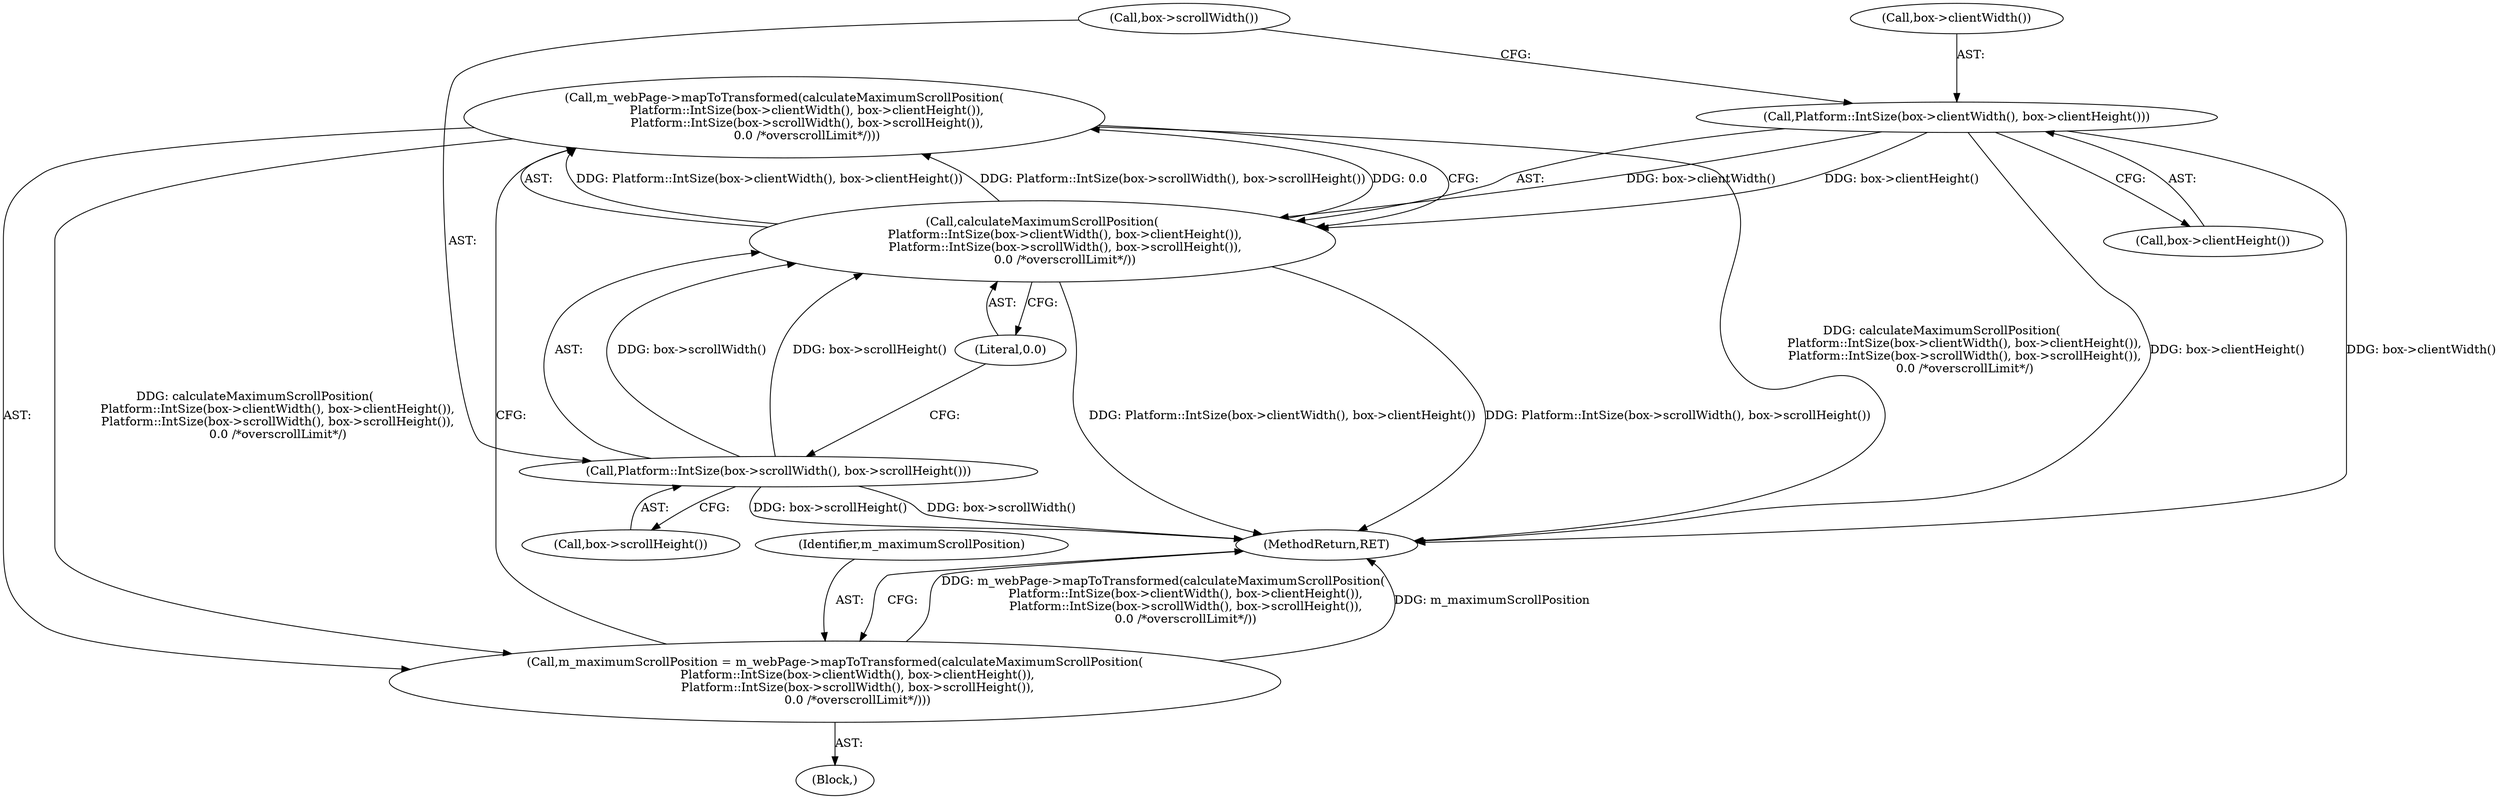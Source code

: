 digraph "1_Chrome_3057be01bcbbd1d0938afb489e18f2ca6d9b8229@del" {
"1000265" [label="(Call,m_webPage->mapToTransformed(calculateMaximumScrollPosition(\n            Platform::IntSize(box->clientWidth(), box->clientHeight()),\n            Platform::IntSize(box->scrollWidth(), box->scrollHeight()),\n            0.0 /*overscrollLimit*/)))"];
"1000266" [label="(Call,calculateMaximumScrollPosition(\n            Platform::IntSize(box->clientWidth(), box->clientHeight()),\n            Platform::IntSize(box->scrollWidth(), box->scrollHeight()),\n            0.0 /*overscrollLimit*/))"];
"1000267" [label="(Call,Platform::IntSize(box->clientWidth(), box->clientHeight()))"];
"1000270" [label="(Call,Platform::IntSize(box->scrollWidth(), box->scrollHeight()))"];
"1000263" [label="(Call,m_maximumScrollPosition = m_webPage->mapToTransformed(calculateMaximumScrollPosition(\n            Platform::IntSize(box->clientWidth(), box->clientHeight()),\n            Platform::IntSize(box->scrollWidth(), box->scrollHeight()),\n            0.0 /*overscrollLimit*/)))"];
"1000265" [label="(Call,m_webPage->mapToTransformed(calculateMaximumScrollPosition(\n            Platform::IntSize(box->clientWidth(), box->clientHeight()),\n            Platform::IntSize(box->scrollWidth(), box->scrollHeight()),\n            0.0 /*overscrollLimit*/)))"];
"1000264" [label="(Identifier,m_maximumScrollPosition)"];
"1000189" [label="(Block,)"];
"1000263" [label="(Call,m_maximumScrollPosition = m_webPage->mapToTransformed(calculateMaximumScrollPosition(\n            Platform::IntSize(box->clientWidth(), box->clientHeight()),\n            Platform::IntSize(box->scrollWidth(), box->scrollHeight()),\n            0.0 /*overscrollLimit*/)))"];
"1000274" [label="(MethodReturn,RET)"];
"1000266" [label="(Call,calculateMaximumScrollPosition(\n            Platform::IntSize(box->clientWidth(), box->clientHeight()),\n            Platform::IntSize(box->scrollWidth(), box->scrollHeight()),\n            0.0 /*overscrollLimit*/))"];
"1000267" [label="(Call,Platform::IntSize(box->clientWidth(), box->clientHeight()))"];
"1000270" [label="(Call,Platform::IntSize(box->scrollWidth(), box->scrollHeight()))"];
"1000269" [label="(Call,box->clientHeight())"];
"1000273" [label="(Literal,0.0)"];
"1000272" [label="(Call,box->scrollHeight())"];
"1000271" [label="(Call,box->scrollWidth())"];
"1000268" [label="(Call,box->clientWidth())"];
"1000265" -> "1000263"  [label="AST: "];
"1000265" -> "1000266"  [label="CFG: "];
"1000266" -> "1000265"  [label="AST: "];
"1000263" -> "1000265"  [label="CFG: "];
"1000265" -> "1000274"  [label="DDG: calculateMaximumScrollPosition(\n            Platform::IntSize(box->clientWidth(), box->clientHeight()),\n            Platform::IntSize(box->scrollWidth(), box->scrollHeight()),\n            0.0 /*overscrollLimit*/)"];
"1000265" -> "1000263"  [label="DDG: calculateMaximumScrollPosition(\n            Platform::IntSize(box->clientWidth(), box->clientHeight()),\n            Platform::IntSize(box->scrollWidth(), box->scrollHeight()),\n            0.0 /*overscrollLimit*/)"];
"1000266" -> "1000265"  [label="DDG: Platform::IntSize(box->clientWidth(), box->clientHeight())"];
"1000266" -> "1000265"  [label="DDG: Platform::IntSize(box->scrollWidth(), box->scrollHeight())"];
"1000266" -> "1000265"  [label="DDG: 0.0"];
"1000266" -> "1000273"  [label="CFG: "];
"1000267" -> "1000266"  [label="AST: "];
"1000270" -> "1000266"  [label="AST: "];
"1000273" -> "1000266"  [label="AST: "];
"1000266" -> "1000274"  [label="DDG: Platform::IntSize(box->clientWidth(), box->clientHeight())"];
"1000266" -> "1000274"  [label="DDG: Platform::IntSize(box->scrollWidth(), box->scrollHeight())"];
"1000267" -> "1000266"  [label="DDG: box->clientWidth()"];
"1000267" -> "1000266"  [label="DDG: box->clientHeight()"];
"1000270" -> "1000266"  [label="DDG: box->scrollWidth()"];
"1000270" -> "1000266"  [label="DDG: box->scrollHeight()"];
"1000267" -> "1000269"  [label="CFG: "];
"1000268" -> "1000267"  [label="AST: "];
"1000269" -> "1000267"  [label="AST: "];
"1000271" -> "1000267"  [label="CFG: "];
"1000267" -> "1000274"  [label="DDG: box->clientHeight()"];
"1000267" -> "1000274"  [label="DDG: box->clientWidth()"];
"1000270" -> "1000272"  [label="CFG: "];
"1000271" -> "1000270"  [label="AST: "];
"1000272" -> "1000270"  [label="AST: "];
"1000273" -> "1000270"  [label="CFG: "];
"1000270" -> "1000274"  [label="DDG: box->scrollHeight()"];
"1000270" -> "1000274"  [label="DDG: box->scrollWidth()"];
"1000263" -> "1000189"  [label="AST: "];
"1000264" -> "1000263"  [label="AST: "];
"1000274" -> "1000263"  [label="CFG: "];
"1000263" -> "1000274"  [label="DDG: m_webPage->mapToTransformed(calculateMaximumScrollPosition(\n            Platform::IntSize(box->clientWidth(), box->clientHeight()),\n            Platform::IntSize(box->scrollWidth(), box->scrollHeight()),\n            0.0 /*overscrollLimit*/))"];
"1000263" -> "1000274"  [label="DDG: m_maximumScrollPosition"];
}
